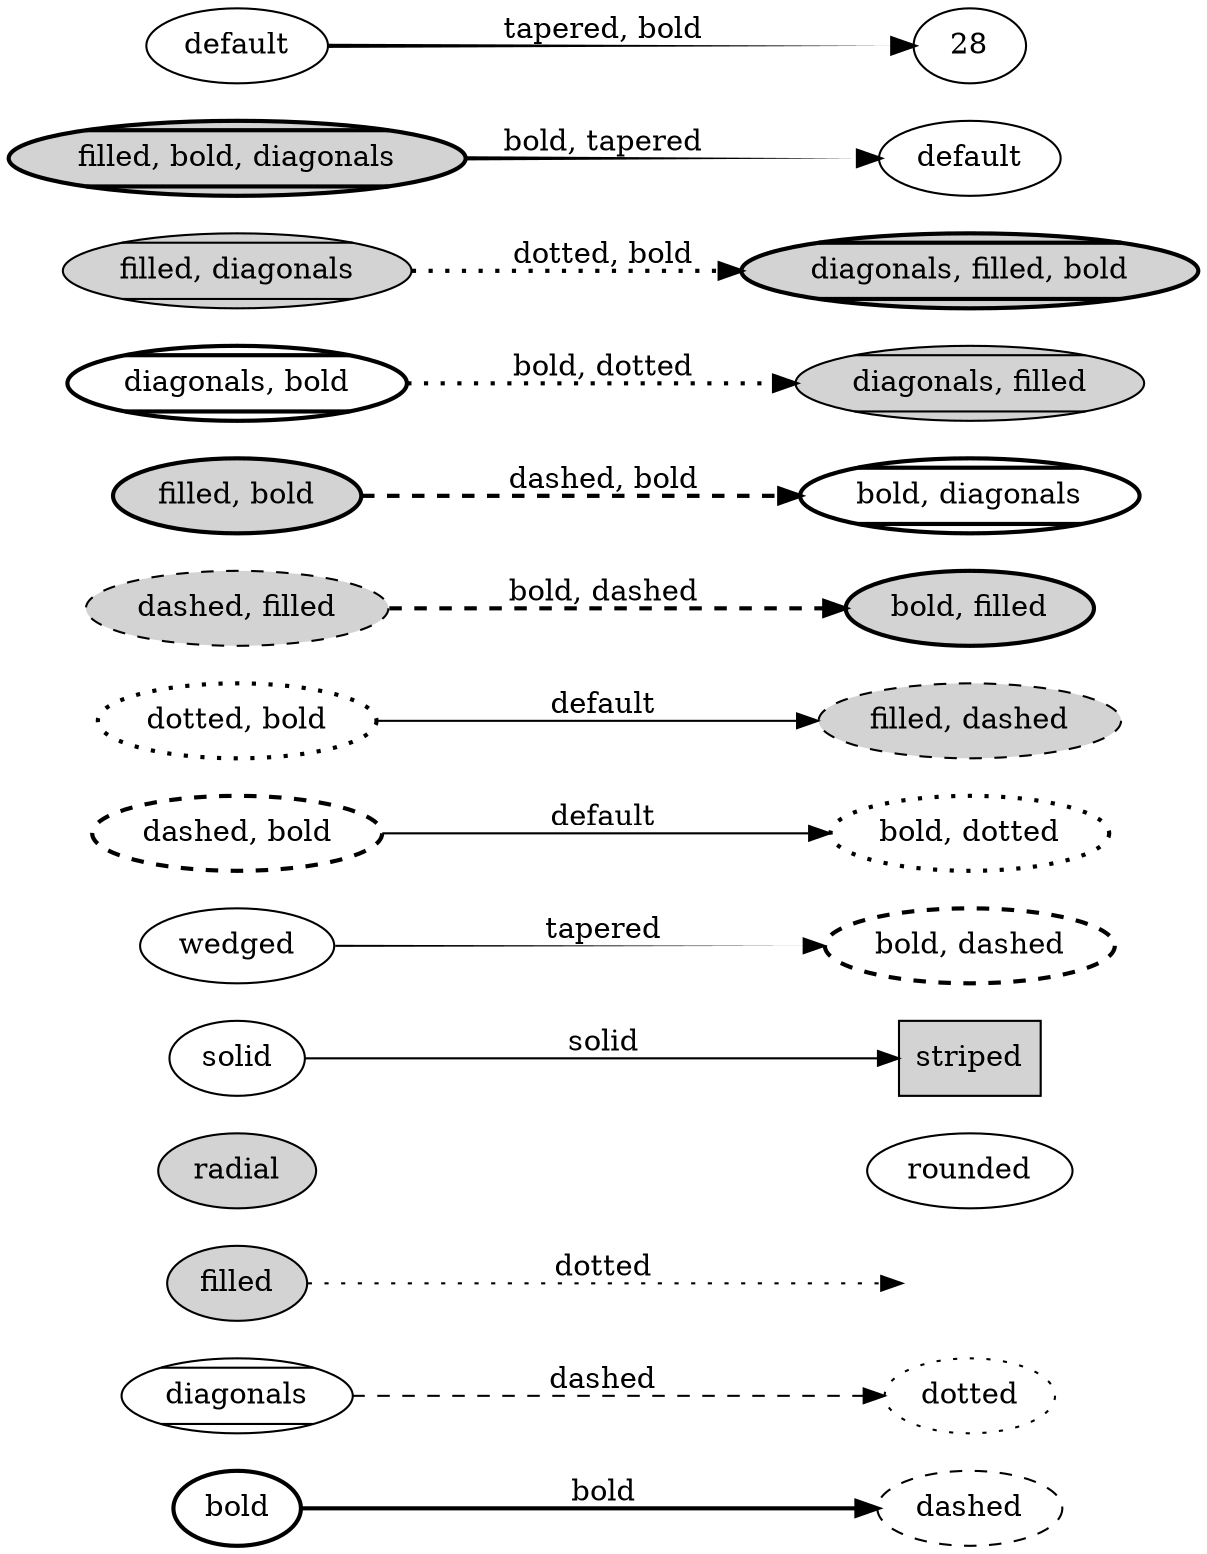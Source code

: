 /*******************************************************************************
 * Copyright (c) 2016 itemis AG and others.
 *
 * All rights reserved. This program and the accompanying materials
 * are made available under the terms of the Eclipse Public License v1.0
 * which accompanies this distribution, and is available at
 * http://www.eclipse.org/legal/epl-v10.html
 *
 * Contributors:
 *       Tamas Miklossy  (itemis AG) - Initial text 
 *******************************************************************************/
 
/* 
 * The StyledGraph2 directed graph represents the different node and egde styles. 
 */
digraph StyledGraph2{
    rankdir=LR
    /* Nodes can have drawing styles: */
     1[style=bold                        label="bold"                    ] 
     2[style=dashed                      label="dashed"                  ]
     3[style=diagonals                   label="diagonals"               ] 
     4[style=dotted                      label="dotted"                  ] 
     5[style=filled                      label="filled"                  ]
     6[style=invis                       label="invis"                   ]
     7[style=radial                      label="radial"                  ]
     8[style=rounded                     label="rounded"                 ]
     9[style=solid                       label="solid"                   ]
    10[style=striped                     label="striped"       shape=box ]
    11[style=wedged                      label="wedged"                  ]
    12[style="bold, dashed"              label="bold, dashed"            ] 
    13[style="dashed, bold"              label="dashed, bold"            ]
    14[style="bold, dotted"              label="bold, dotted"            ] 
    15[style="dotted, bold"              label="dotted, bold"            ] 
    16[style="filled, dashed"            label="filled, dashed"          ]
    17[style="dashed, filled"            label="dashed, filled"          ]
    18[style="bold, filled"              label="bold, filled"            ]
    19[style="filled, bold"              label="filled, bold"            ]
    20[style="bold, diagonals"           label="bold, diagonals"         ]
    21[style="diagonals, bold"           label="diagonals, bold"         ]
    22[style="diagonals, filled"         label="diagonals, filled"       ]
    23[style="filled, diagonals"         label="filled, diagonals"       ]
    24[style="diagonals, filled, bold"   label="diagonals, filled, bold" ]
    25[style="filled, bold, diagonals"   label="filled, bold, diagonals" ]
    26[style=""                          label="default"                 ]
    27[                                  label="default"                 ]
     
    /* Edges can have drawing styles: */
     1->2[style=bold                     label="bold"                    ]
     3->4[style=dashed                   label="dashed"                  ]
     5->6[style=dotted                   label="dotted"                  ]
     7->8[style=invis                    label="invis"                   ]
     9->10[style=solid                   label="solid"                   ]
    11->12[style=tapered                 label="tapered"                 ]
    13->14[style=""                      label="default"                 ]
    15->16[                              label="default"                 ]
    17->18[style="bold, dashed"          label="bold, dashed"            ]
    19->20[style="dashed, bold"          label="dashed, bold"            ]
    21->22[style="bold, dotted"          label="bold, dotted"            ]
    23->24[style="dotted, bold"          label="dotted, bold"            ]
    25->26[style="bold, tapered"         label="bold, tapered"           ]
    27->28[style="tapered, bold"         label="tapered, bold"           ]
}